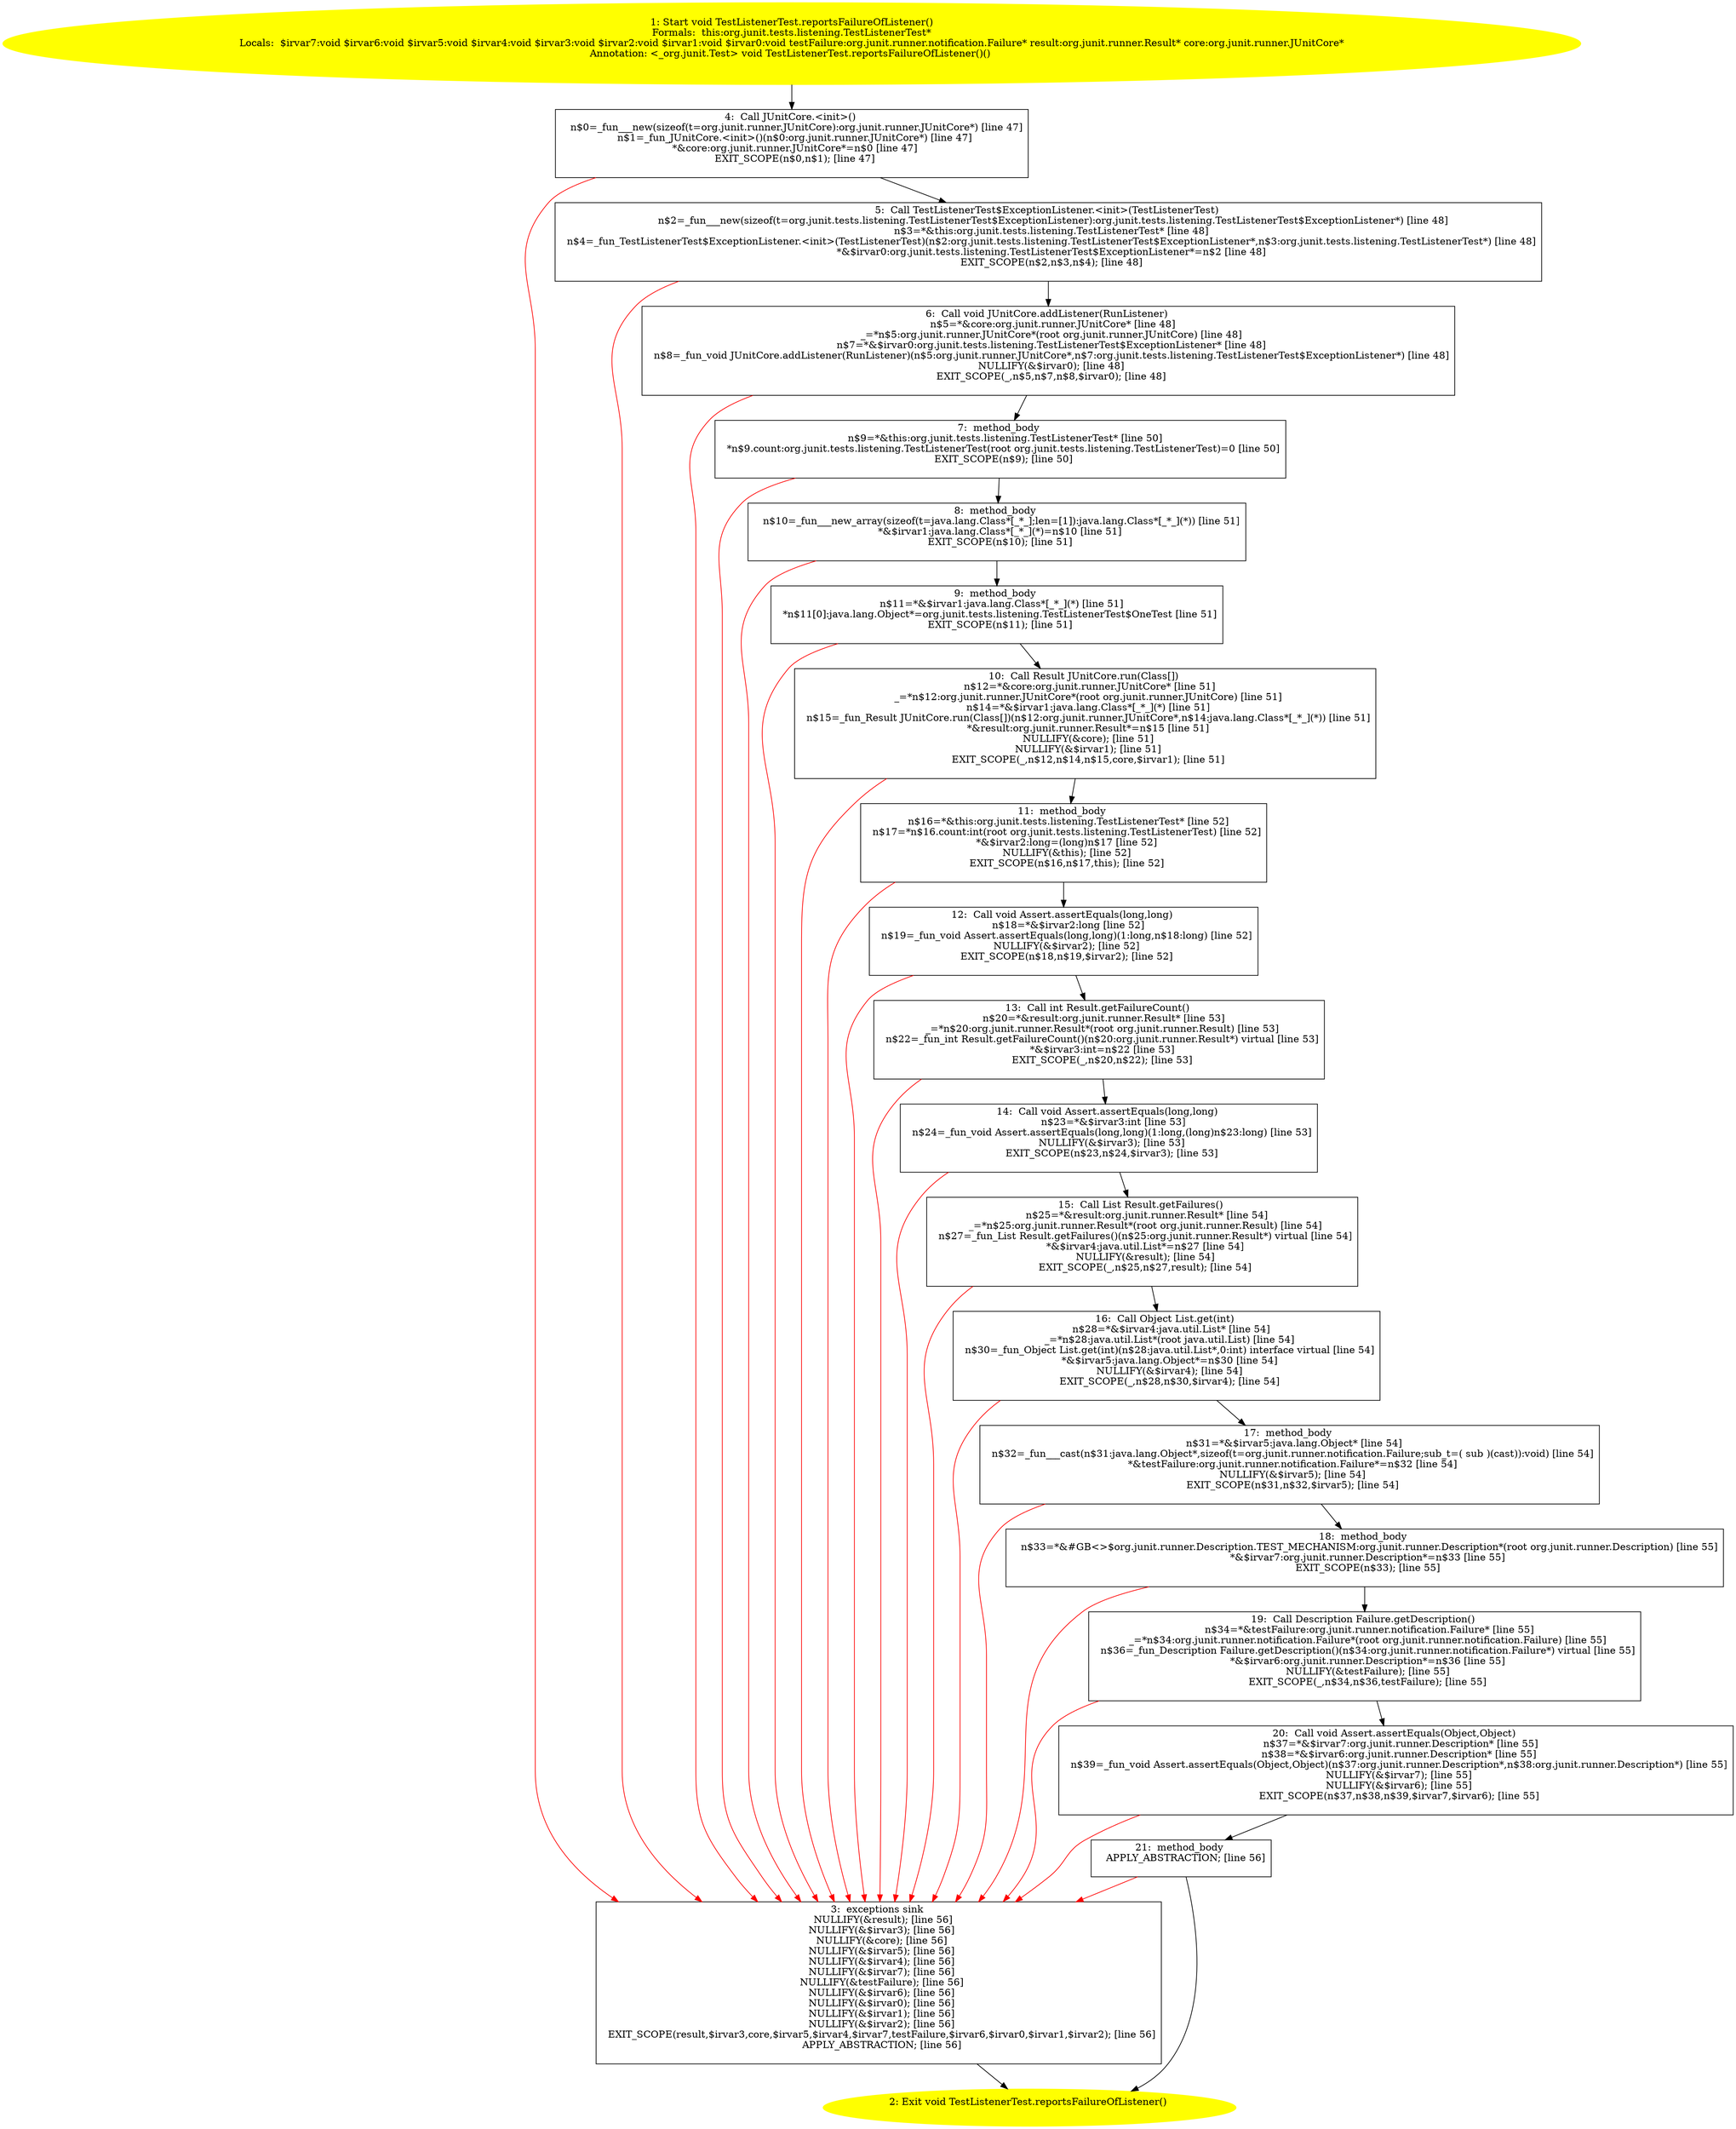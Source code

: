 /* @generated */
digraph cfg {
"org.junit.tests.listening.TestListenerTest.reportsFailureOfListener():void.599d1f0c5b80081e641ca3106eb8ad64_1" [label="1: Start void TestListenerTest.reportsFailureOfListener()\nFormals:  this:org.junit.tests.listening.TestListenerTest*\nLocals:  $irvar7:void $irvar6:void $irvar5:void $irvar4:void $irvar3:void $irvar2:void $irvar1:void $irvar0:void testFailure:org.junit.runner.notification.Failure* result:org.junit.runner.Result* core:org.junit.runner.JUnitCore*\nAnnotation: <_org.junit.Test> void TestListenerTest.reportsFailureOfListener()() \n  " color=yellow style=filled]
	

	 "org.junit.tests.listening.TestListenerTest.reportsFailureOfListener():void.599d1f0c5b80081e641ca3106eb8ad64_1" -> "org.junit.tests.listening.TestListenerTest.reportsFailureOfListener():void.599d1f0c5b80081e641ca3106eb8ad64_4" ;
"org.junit.tests.listening.TestListenerTest.reportsFailureOfListener():void.599d1f0c5b80081e641ca3106eb8ad64_2" [label="2: Exit void TestListenerTest.reportsFailureOfListener() \n  " color=yellow style=filled]
	

"org.junit.tests.listening.TestListenerTest.reportsFailureOfListener():void.599d1f0c5b80081e641ca3106eb8ad64_3" [label="3:  exceptions sink \n   NULLIFY(&result); [line 56]\n  NULLIFY(&$irvar3); [line 56]\n  NULLIFY(&core); [line 56]\n  NULLIFY(&$irvar5); [line 56]\n  NULLIFY(&$irvar4); [line 56]\n  NULLIFY(&$irvar7); [line 56]\n  NULLIFY(&testFailure); [line 56]\n  NULLIFY(&$irvar6); [line 56]\n  NULLIFY(&$irvar0); [line 56]\n  NULLIFY(&$irvar1); [line 56]\n  NULLIFY(&$irvar2); [line 56]\n  EXIT_SCOPE(result,$irvar3,core,$irvar5,$irvar4,$irvar7,testFailure,$irvar6,$irvar0,$irvar1,$irvar2); [line 56]\n  APPLY_ABSTRACTION; [line 56]\n " shape="box"]
	

	 "org.junit.tests.listening.TestListenerTest.reportsFailureOfListener():void.599d1f0c5b80081e641ca3106eb8ad64_3" -> "org.junit.tests.listening.TestListenerTest.reportsFailureOfListener():void.599d1f0c5b80081e641ca3106eb8ad64_2" ;
"org.junit.tests.listening.TestListenerTest.reportsFailureOfListener():void.599d1f0c5b80081e641ca3106eb8ad64_4" [label="4:  Call JUnitCore.<init>() \n   n$0=_fun___new(sizeof(t=org.junit.runner.JUnitCore):org.junit.runner.JUnitCore*) [line 47]\n  n$1=_fun_JUnitCore.<init>()(n$0:org.junit.runner.JUnitCore*) [line 47]\n  *&core:org.junit.runner.JUnitCore*=n$0 [line 47]\n  EXIT_SCOPE(n$0,n$1); [line 47]\n " shape="box"]
	

	 "org.junit.tests.listening.TestListenerTest.reportsFailureOfListener():void.599d1f0c5b80081e641ca3106eb8ad64_4" -> "org.junit.tests.listening.TestListenerTest.reportsFailureOfListener():void.599d1f0c5b80081e641ca3106eb8ad64_5" ;
	 "org.junit.tests.listening.TestListenerTest.reportsFailureOfListener():void.599d1f0c5b80081e641ca3106eb8ad64_4" -> "org.junit.tests.listening.TestListenerTest.reportsFailureOfListener():void.599d1f0c5b80081e641ca3106eb8ad64_3" [color="red" ];
"org.junit.tests.listening.TestListenerTest.reportsFailureOfListener():void.599d1f0c5b80081e641ca3106eb8ad64_5" [label="5:  Call TestListenerTest$ExceptionListener.<init>(TestListenerTest) \n   n$2=_fun___new(sizeof(t=org.junit.tests.listening.TestListenerTest$ExceptionListener):org.junit.tests.listening.TestListenerTest$ExceptionListener*) [line 48]\n  n$3=*&this:org.junit.tests.listening.TestListenerTest* [line 48]\n  n$4=_fun_TestListenerTest$ExceptionListener.<init>(TestListenerTest)(n$2:org.junit.tests.listening.TestListenerTest$ExceptionListener*,n$3:org.junit.tests.listening.TestListenerTest*) [line 48]\n  *&$irvar0:org.junit.tests.listening.TestListenerTest$ExceptionListener*=n$2 [line 48]\n  EXIT_SCOPE(n$2,n$3,n$4); [line 48]\n " shape="box"]
	

	 "org.junit.tests.listening.TestListenerTest.reportsFailureOfListener():void.599d1f0c5b80081e641ca3106eb8ad64_5" -> "org.junit.tests.listening.TestListenerTest.reportsFailureOfListener():void.599d1f0c5b80081e641ca3106eb8ad64_6" ;
	 "org.junit.tests.listening.TestListenerTest.reportsFailureOfListener():void.599d1f0c5b80081e641ca3106eb8ad64_5" -> "org.junit.tests.listening.TestListenerTest.reportsFailureOfListener():void.599d1f0c5b80081e641ca3106eb8ad64_3" [color="red" ];
"org.junit.tests.listening.TestListenerTest.reportsFailureOfListener():void.599d1f0c5b80081e641ca3106eb8ad64_6" [label="6:  Call void JUnitCore.addListener(RunListener) \n   n$5=*&core:org.junit.runner.JUnitCore* [line 48]\n  _=*n$5:org.junit.runner.JUnitCore*(root org.junit.runner.JUnitCore) [line 48]\n  n$7=*&$irvar0:org.junit.tests.listening.TestListenerTest$ExceptionListener* [line 48]\n  n$8=_fun_void JUnitCore.addListener(RunListener)(n$5:org.junit.runner.JUnitCore*,n$7:org.junit.tests.listening.TestListenerTest$ExceptionListener*) [line 48]\n  NULLIFY(&$irvar0); [line 48]\n  EXIT_SCOPE(_,n$5,n$7,n$8,$irvar0); [line 48]\n " shape="box"]
	

	 "org.junit.tests.listening.TestListenerTest.reportsFailureOfListener():void.599d1f0c5b80081e641ca3106eb8ad64_6" -> "org.junit.tests.listening.TestListenerTest.reportsFailureOfListener():void.599d1f0c5b80081e641ca3106eb8ad64_7" ;
	 "org.junit.tests.listening.TestListenerTest.reportsFailureOfListener():void.599d1f0c5b80081e641ca3106eb8ad64_6" -> "org.junit.tests.listening.TestListenerTest.reportsFailureOfListener():void.599d1f0c5b80081e641ca3106eb8ad64_3" [color="red" ];
"org.junit.tests.listening.TestListenerTest.reportsFailureOfListener():void.599d1f0c5b80081e641ca3106eb8ad64_7" [label="7:  method_body \n   n$9=*&this:org.junit.tests.listening.TestListenerTest* [line 50]\n  *n$9.count:org.junit.tests.listening.TestListenerTest(root org.junit.tests.listening.TestListenerTest)=0 [line 50]\n  EXIT_SCOPE(n$9); [line 50]\n " shape="box"]
	

	 "org.junit.tests.listening.TestListenerTest.reportsFailureOfListener():void.599d1f0c5b80081e641ca3106eb8ad64_7" -> "org.junit.tests.listening.TestListenerTest.reportsFailureOfListener():void.599d1f0c5b80081e641ca3106eb8ad64_8" ;
	 "org.junit.tests.listening.TestListenerTest.reportsFailureOfListener():void.599d1f0c5b80081e641ca3106eb8ad64_7" -> "org.junit.tests.listening.TestListenerTest.reportsFailureOfListener():void.599d1f0c5b80081e641ca3106eb8ad64_3" [color="red" ];
"org.junit.tests.listening.TestListenerTest.reportsFailureOfListener():void.599d1f0c5b80081e641ca3106eb8ad64_8" [label="8:  method_body \n   n$10=_fun___new_array(sizeof(t=java.lang.Class*[_*_];len=[1]):java.lang.Class*[_*_](*)) [line 51]\n  *&$irvar1:java.lang.Class*[_*_](*)=n$10 [line 51]\n  EXIT_SCOPE(n$10); [line 51]\n " shape="box"]
	

	 "org.junit.tests.listening.TestListenerTest.reportsFailureOfListener():void.599d1f0c5b80081e641ca3106eb8ad64_8" -> "org.junit.tests.listening.TestListenerTest.reportsFailureOfListener():void.599d1f0c5b80081e641ca3106eb8ad64_9" ;
	 "org.junit.tests.listening.TestListenerTest.reportsFailureOfListener():void.599d1f0c5b80081e641ca3106eb8ad64_8" -> "org.junit.tests.listening.TestListenerTest.reportsFailureOfListener():void.599d1f0c5b80081e641ca3106eb8ad64_3" [color="red" ];
"org.junit.tests.listening.TestListenerTest.reportsFailureOfListener():void.599d1f0c5b80081e641ca3106eb8ad64_9" [label="9:  method_body \n   n$11=*&$irvar1:java.lang.Class*[_*_](*) [line 51]\n  *n$11[0]:java.lang.Object*=org.junit.tests.listening.TestListenerTest$OneTest [line 51]\n  EXIT_SCOPE(n$11); [line 51]\n " shape="box"]
	

	 "org.junit.tests.listening.TestListenerTest.reportsFailureOfListener():void.599d1f0c5b80081e641ca3106eb8ad64_9" -> "org.junit.tests.listening.TestListenerTest.reportsFailureOfListener():void.599d1f0c5b80081e641ca3106eb8ad64_10" ;
	 "org.junit.tests.listening.TestListenerTest.reportsFailureOfListener():void.599d1f0c5b80081e641ca3106eb8ad64_9" -> "org.junit.tests.listening.TestListenerTest.reportsFailureOfListener():void.599d1f0c5b80081e641ca3106eb8ad64_3" [color="red" ];
"org.junit.tests.listening.TestListenerTest.reportsFailureOfListener():void.599d1f0c5b80081e641ca3106eb8ad64_10" [label="10:  Call Result JUnitCore.run(Class[]) \n   n$12=*&core:org.junit.runner.JUnitCore* [line 51]\n  _=*n$12:org.junit.runner.JUnitCore*(root org.junit.runner.JUnitCore) [line 51]\n  n$14=*&$irvar1:java.lang.Class*[_*_](*) [line 51]\n  n$15=_fun_Result JUnitCore.run(Class[])(n$12:org.junit.runner.JUnitCore*,n$14:java.lang.Class*[_*_](*)) [line 51]\n  *&result:org.junit.runner.Result*=n$15 [line 51]\n  NULLIFY(&core); [line 51]\n  NULLIFY(&$irvar1); [line 51]\n  EXIT_SCOPE(_,n$12,n$14,n$15,core,$irvar1); [line 51]\n " shape="box"]
	

	 "org.junit.tests.listening.TestListenerTest.reportsFailureOfListener():void.599d1f0c5b80081e641ca3106eb8ad64_10" -> "org.junit.tests.listening.TestListenerTest.reportsFailureOfListener():void.599d1f0c5b80081e641ca3106eb8ad64_11" ;
	 "org.junit.tests.listening.TestListenerTest.reportsFailureOfListener():void.599d1f0c5b80081e641ca3106eb8ad64_10" -> "org.junit.tests.listening.TestListenerTest.reportsFailureOfListener():void.599d1f0c5b80081e641ca3106eb8ad64_3" [color="red" ];
"org.junit.tests.listening.TestListenerTest.reportsFailureOfListener():void.599d1f0c5b80081e641ca3106eb8ad64_11" [label="11:  method_body \n   n$16=*&this:org.junit.tests.listening.TestListenerTest* [line 52]\n  n$17=*n$16.count:int(root org.junit.tests.listening.TestListenerTest) [line 52]\n  *&$irvar2:long=(long)n$17 [line 52]\n  NULLIFY(&this); [line 52]\n  EXIT_SCOPE(n$16,n$17,this); [line 52]\n " shape="box"]
	

	 "org.junit.tests.listening.TestListenerTest.reportsFailureOfListener():void.599d1f0c5b80081e641ca3106eb8ad64_11" -> "org.junit.tests.listening.TestListenerTest.reportsFailureOfListener():void.599d1f0c5b80081e641ca3106eb8ad64_12" ;
	 "org.junit.tests.listening.TestListenerTest.reportsFailureOfListener():void.599d1f0c5b80081e641ca3106eb8ad64_11" -> "org.junit.tests.listening.TestListenerTest.reportsFailureOfListener():void.599d1f0c5b80081e641ca3106eb8ad64_3" [color="red" ];
"org.junit.tests.listening.TestListenerTest.reportsFailureOfListener():void.599d1f0c5b80081e641ca3106eb8ad64_12" [label="12:  Call void Assert.assertEquals(long,long) \n   n$18=*&$irvar2:long [line 52]\n  n$19=_fun_void Assert.assertEquals(long,long)(1:long,n$18:long) [line 52]\n  NULLIFY(&$irvar2); [line 52]\n  EXIT_SCOPE(n$18,n$19,$irvar2); [line 52]\n " shape="box"]
	

	 "org.junit.tests.listening.TestListenerTest.reportsFailureOfListener():void.599d1f0c5b80081e641ca3106eb8ad64_12" -> "org.junit.tests.listening.TestListenerTest.reportsFailureOfListener():void.599d1f0c5b80081e641ca3106eb8ad64_13" ;
	 "org.junit.tests.listening.TestListenerTest.reportsFailureOfListener():void.599d1f0c5b80081e641ca3106eb8ad64_12" -> "org.junit.tests.listening.TestListenerTest.reportsFailureOfListener():void.599d1f0c5b80081e641ca3106eb8ad64_3" [color="red" ];
"org.junit.tests.listening.TestListenerTest.reportsFailureOfListener():void.599d1f0c5b80081e641ca3106eb8ad64_13" [label="13:  Call int Result.getFailureCount() \n   n$20=*&result:org.junit.runner.Result* [line 53]\n  _=*n$20:org.junit.runner.Result*(root org.junit.runner.Result) [line 53]\n  n$22=_fun_int Result.getFailureCount()(n$20:org.junit.runner.Result*) virtual [line 53]\n  *&$irvar3:int=n$22 [line 53]\n  EXIT_SCOPE(_,n$20,n$22); [line 53]\n " shape="box"]
	

	 "org.junit.tests.listening.TestListenerTest.reportsFailureOfListener():void.599d1f0c5b80081e641ca3106eb8ad64_13" -> "org.junit.tests.listening.TestListenerTest.reportsFailureOfListener():void.599d1f0c5b80081e641ca3106eb8ad64_14" ;
	 "org.junit.tests.listening.TestListenerTest.reportsFailureOfListener():void.599d1f0c5b80081e641ca3106eb8ad64_13" -> "org.junit.tests.listening.TestListenerTest.reportsFailureOfListener():void.599d1f0c5b80081e641ca3106eb8ad64_3" [color="red" ];
"org.junit.tests.listening.TestListenerTest.reportsFailureOfListener():void.599d1f0c5b80081e641ca3106eb8ad64_14" [label="14:  Call void Assert.assertEquals(long,long) \n   n$23=*&$irvar3:int [line 53]\n  n$24=_fun_void Assert.assertEquals(long,long)(1:long,(long)n$23:long) [line 53]\n  NULLIFY(&$irvar3); [line 53]\n  EXIT_SCOPE(n$23,n$24,$irvar3); [line 53]\n " shape="box"]
	

	 "org.junit.tests.listening.TestListenerTest.reportsFailureOfListener():void.599d1f0c5b80081e641ca3106eb8ad64_14" -> "org.junit.tests.listening.TestListenerTest.reportsFailureOfListener():void.599d1f0c5b80081e641ca3106eb8ad64_15" ;
	 "org.junit.tests.listening.TestListenerTest.reportsFailureOfListener():void.599d1f0c5b80081e641ca3106eb8ad64_14" -> "org.junit.tests.listening.TestListenerTest.reportsFailureOfListener():void.599d1f0c5b80081e641ca3106eb8ad64_3" [color="red" ];
"org.junit.tests.listening.TestListenerTest.reportsFailureOfListener():void.599d1f0c5b80081e641ca3106eb8ad64_15" [label="15:  Call List Result.getFailures() \n   n$25=*&result:org.junit.runner.Result* [line 54]\n  _=*n$25:org.junit.runner.Result*(root org.junit.runner.Result) [line 54]\n  n$27=_fun_List Result.getFailures()(n$25:org.junit.runner.Result*) virtual [line 54]\n  *&$irvar4:java.util.List*=n$27 [line 54]\n  NULLIFY(&result); [line 54]\n  EXIT_SCOPE(_,n$25,n$27,result); [line 54]\n " shape="box"]
	

	 "org.junit.tests.listening.TestListenerTest.reportsFailureOfListener():void.599d1f0c5b80081e641ca3106eb8ad64_15" -> "org.junit.tests.listening.TestListenerTest.reportsFailureOfListener():void.599d1f0c5b80081e641ca3106eb8ad64_16" ;
	 "org.junit.tests.listening.TestListenerTest.reportsFailureOfListener():void.599d1f0c5b80081e641ca3106eb8ad64_15" -> "org.junit.tests.listening.TestListenerTest.reportsFailureOfListener():void.599d1f0c5b80081e641ca3106eb8ad64_3" [color="red" ];
"org.junit.tests.listening.TestListenerTest.reportsFailureOfListener():void.599d1f0c5b80081e641ca3106eb8ad64_16" [label="16:  Call Object List.get(int) \n   n$28=*&$irvar4:java.util.List* [line 54]\n  _=*n$28:java.util.List*(root java.util.List) [line 54]\n  n$30=_fun_Object List.get(int)(n$28:java.util.List*,0:int) interface virtual [line 54]\n  *&$irvar5:java.lang.Object*=n$30 [line 54]\n  NULLIFY(&$irvar4); [line 54]\n  EXIT_SCOPE(_,n$28,n$30,$irvar4); [line 54]\n " shape="box"]
	

	 "org.junit.tests.listening.TestListenerTest.reportsFailureOfListener():void.599d1f0c5b80081e641ca3106eb8ad64_16" -> "org.junit.tests.listening.TestListenerTest.reportsFailureOfListener():void.599d1f0c5b80081e641ca3106eb8ad64_17" ;
	 "org.junit.tests.listening.TestListenerTest.reportsFailureOfListener():void.599d1f0c5b80081e641ca3106eb8ad64_16" -> "org.junit.tests.listening.TestListenerTest.reportsFailureOfListener():void.599d1f0c5b80081e641ca3106eb8ad64_3" [color="red" ];
"org.junit.tests.listening.TestListenerTest.reportsFailureOfListener():void.599d1f0c5b80081e641ca3106eb8ad64_17" [label="17:  method_body \n   n$31=*&$irvar5:java.lang.Object* [line 54]\n  n$32=_fun___cast(n$31:java.lang.Object*,sizeof(t=org.junit.runner.notification.Failure;sub_t=( sub )(cast)):void) [line 54]\n  *&testFailure:org.junit.runner.notification.Failure*=n$32 [line 54]\n  NULLIFY(&$irvar5); [line 54]\n  EXIT_SCOPE(n$31,n$32,$irvar5); [line 54]\n " shape="box"]
	

	 "org.junit.tests.listening.TestListenerTest.reportsFailureOfListener():void.599d1f0c5b80081e641ca3106eb8ad64_17" -> "org.junit.tests.listening.TestListenerTest.reportsFailureOfListener():void.599d1f0c5b80081e641ca3106eb8ad64_18" ;
	 "org.junit.tests.listening.TestListenerTest.reportsFailureOfListener():void.599d1f0c5b80081e641ca3106eb8ad64_17" -> "org.junit.tests.listening.TestListenerTest.reportsFailureOfListener():void.599d1f0c5b80081e641ca3106eb8ad64_3" [color="red" ];
"org.junit.tests.listening.TestListenerTest.reportsFailureOfListener():void.599d1f0c5b80081e641ca3106eb8ad64_18" [label="18:  method_body \n   n$33=*&#GB<>$org.junit.runner.Description.TEST_MECHANISM:org.junit.runner.Description*(root org.junit.runner.Description) [line 55]\n  *&$irvar7:org.junit.runner.Description*=n$33 [line 55]\n  EXIT_SCOPE(n$33); [line 55]\n " shape="box"]
	

	 "org.junit.tests.listening.TestListenerTest.reportsFailureOfListener():void.599d1f0c5b80081e641ca3106eb8ad64_18" -> "org.junit.tests.listening.TestListenerTest.reportsFailureOfListener():void.599d1f0c5b80081e641ca3106eb8ad64_19" ;
	 "org.junit.tests.listening.TestListenerTest.reportsFailureOfListener():void.599d1f0c5b80081e641ca3106eb8ad64_18" -> "org.junit.tests.listening.TestListenerTest.reportsFailureOfListener():void.599d1f0c5b80081e641ca3106eb8ad64_3" [color="red" ];
"org.junit.tests.listening.TestListenerTest.reportsFailureOfListener():void.599d1f0c5b80081e641ca3106eb8ad64_19" [label="19:  Call Description Failure.getDescription() \n   n$34=*&testFailure:org.junit.runner.notification.Failure* [line 55]\n  _=*n$34:org.junit.runner.notification.Failure*(root org.junit.runner.notification.Failure) [line 55]\n  n$36=_fun_Description Failure.getDescription()(n$34:org.junit.runner.notification.Failure*) virtual [line 55]\n  *&$irvar6:org.junit.runner.Description*=n$36 [line 55]\n  NULLIFY(&testFailure); [line 55]\n  EXIT_SCOPE(_,n$34,n$36,testFailure); [line 55]\n " shape="box"]
	

	 "org.junit.tests.listening.TestListenerTest.reportsFailureOfListener():void.599d1f0c5b80081e641ca3106eb8ad64_19" -> "org.junit.tests.listening.TestListenerTest.reportsFailureOfListener():void.599d1f0c5b80081e641ca3106eb8ad64_20" ;
	 "org.junit.tests.listening.TestListenerTest.reportsFailureOfListener():void.599d1f0c5b80081e641ca3106eb8ad64_19" -> "org.junit.tests.listening.TestListenerTest.reportsFailureOfListener():void.599d1f0c5b80081e641ca3106eb8ad64_3" [color="red" ];
"org.junit.tests.listening.TestListenerTest.reportsFailureOfListener():void.599d1f0c5b80081e641ca3106eb8ad64_20" [label="20:  Call void Assert.assertEquals(Object,Object) \n   n$37=*&$irvar7:org.junit.runner.Description* [line 55]\n  n$38=*&$irvar6:org.junit.runner.Description* [line 55]\n  n$39=_fun_void Assert.assertEquals(Object,Object)(n$37:org.junit.runner.Description*,n$38:org.junit.runner.Description*) [line 55]\n  NULLIFY(&$irvar7); [line 55]\n  NULLIFY(&$irvar6); [line 55]\n  EXIT_SCOPE(n$37,n$38,n$39,$irvar7,$irvar6); [line 55]\n " shape="box"]
	

	 "org.junit.tests.listening.TestListenerTest.reportsFailureOfListener():void.599d1f0c5b80081e641ca3106eb8ad64_20" -> "org.junit.tests.listening.TestListenerTest.reportsFailureOfListener():void.599d1f0c5b80081e641ca3106eb8ad64_21" ;
	 "org.junit.tests.listening.TestListenerTest.reportsFailureOfListener():void.599d1f0c5b80081e641ca3106eb8ad64_20" -> "org.junit.tests.listening.TestListenerTest.reportsFailureOfListener():void.599d1f0c5b80081e641ca3106eb8ad64_3" [color="red" ];
"org.junit.tests.listening.TestListenerTest.reportsFailureOfListener():void.599d1f0c5b80081e641ca3106eb8ad64_21" [label="21:  method_body \n   APPLY_ABSTRACTION; [line 56]\n " shape="box"]
	

	 "org.junit.tests.listening.TestListenerTest.reportsFailureOfListener():void.599d1f0c5b80081e641ca3106eb8ad64_21" -> "org.junit.tests.listening.TestListenerTest.reportsFailureOfListener():void.599d1f0c5b80081e641ca3106eb8ad64_2" ;
	 "org.junit.tests.listening.TestListenerTest.reportsFailureOfListener():void.599d1f0c5b80081e641ca3106eb8ad64_21" -> "org.junit.tests.listening.TestListenerTest.reportsFailureOfListener():void.599d1f0c5b80081e641ca3106eb8ad64_3" [color="red" ];
}
